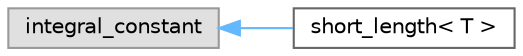 digraph "Graphical Class Hierarchy"
{
 // LATEX_PDF_SIZE
  bgcolor="transparent";
  edge [fontname=Helvetica,fontsize=10,labelfontname=Helvetica,labelfontsize=10];
  node [fontname=Helvetica,fontsize=10,shape=box,height=0.2,width=0.4];
  rankdir="LR";
  Node0 [id="Node000000",label="integral_constant",height=0.2,width=0.4,color="grey60", fillcolor="#E0E0E0", style="filled",tooltip=" "];
  Node0 -> Node1 [id="edge4835_Node000000_Node000001",dir="back",color="steelblue1",style="solid",tooltip=" "];
  Node1 [id="Node000001",label="short_length\< T \>",height=0.2,width=0.4,color="grey40", fillcolor="white", style="filled",URL="$structFoam_1_1Detail_1_1ListPolicy_1_1short__length.html",tooltip=" "];
}
